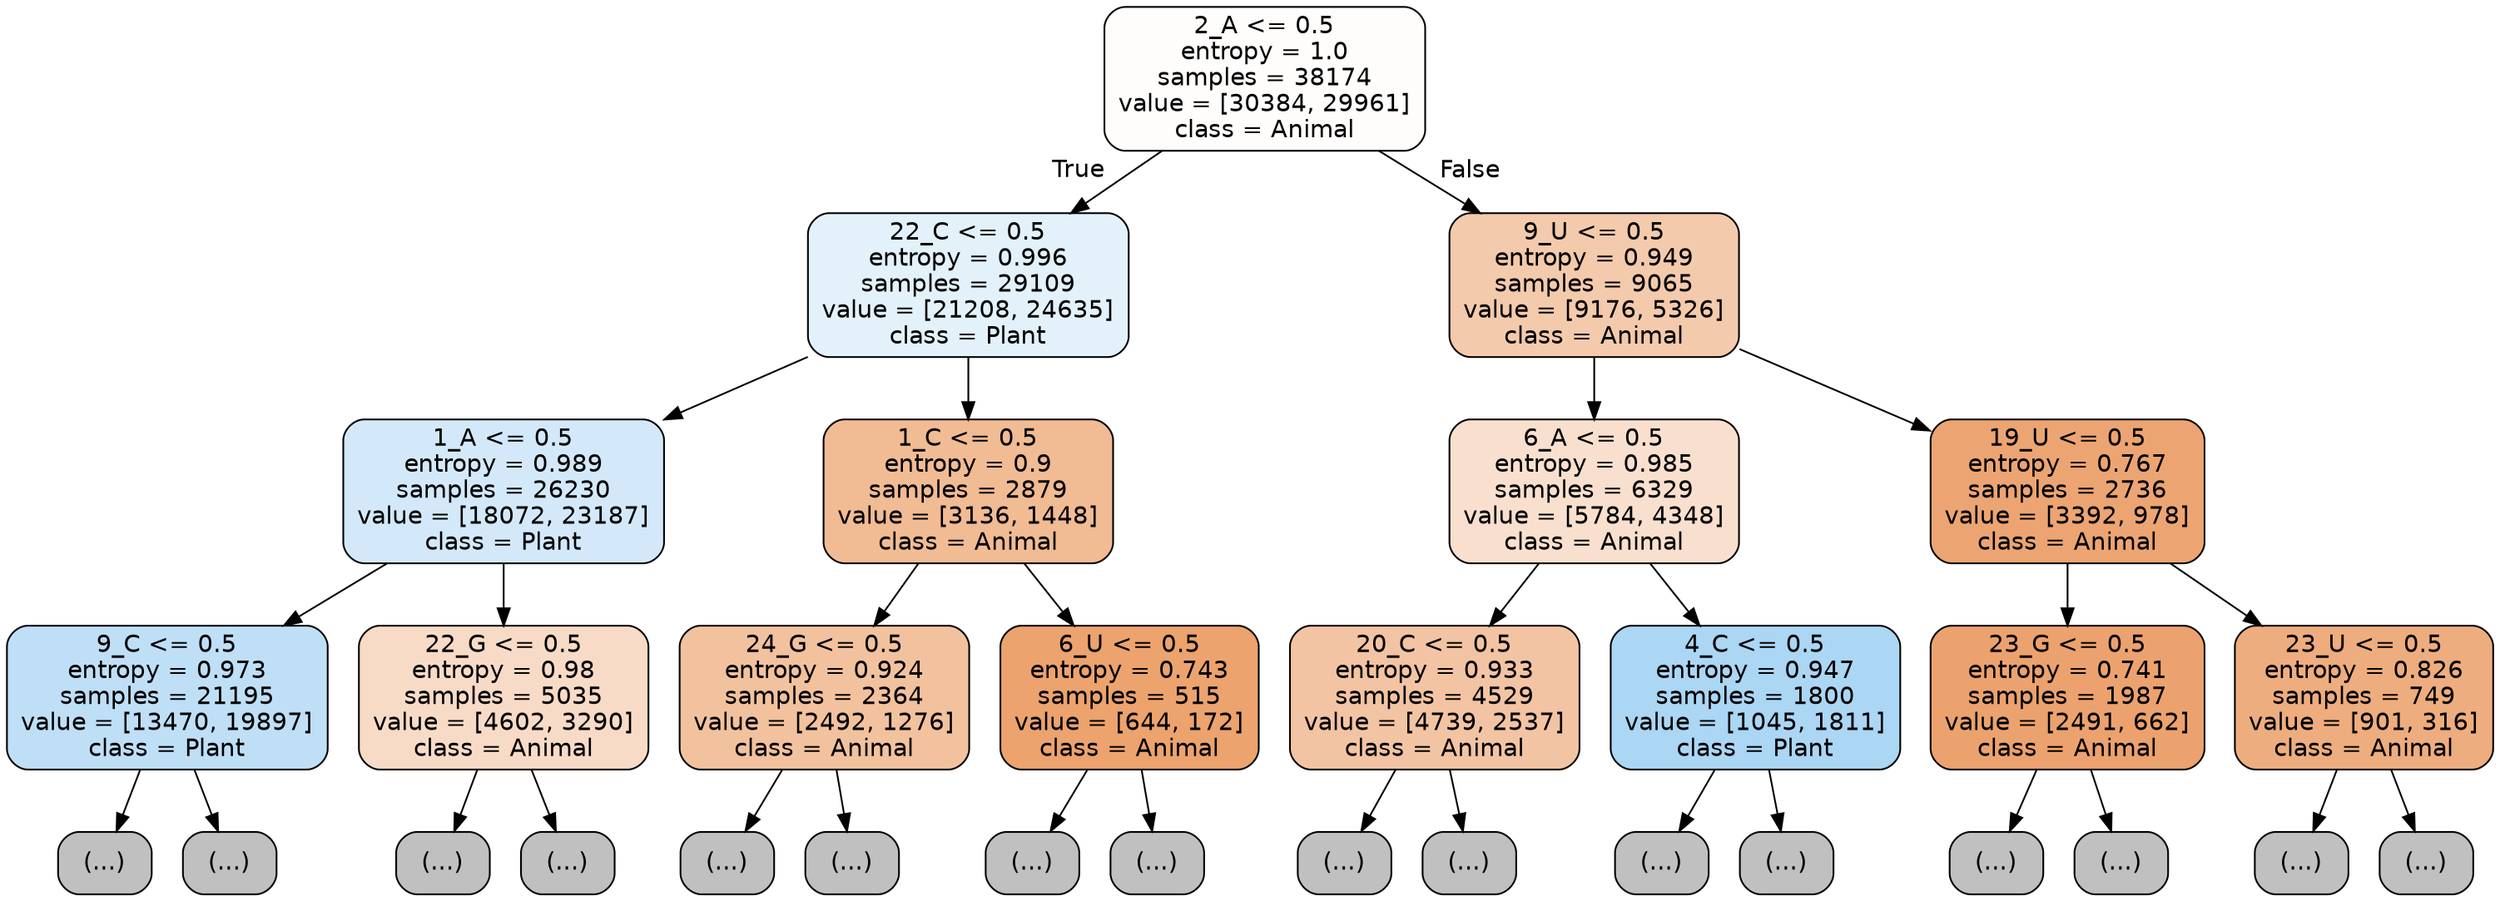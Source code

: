 digraph Tree {
node [shape=box, style="filled, rounded", color="black", fontname="helvetica"] ;
edge [fontname="helvetica"] ;
0 [label="2_A <= 0.5\nentropy = 1.0\nsamples = 38174\nvalue = [30384, 29961]\nclass = Animal", fillcolor="#fffdfc"] ;
1 [label="22_C <= 0.5\nentropy = 0.996\nsamples = 29109\nvalue = [21208, 24635]\nclass = Plant", fillcolor="#e3f1fb"] ;
0 -> 1 [labeldistance=2.5, labelangle=45, headlabel="True"] ;
2 [label="1_A <= 0.5\nentropy = 0.989\nsamples = 26230\nvalue = [18072, 23187]\nclass = Plant", fillcolor="#d3e9f9"] ;
1 -> 2 ;
3 [label="9_C <= 0.5\nentropy = 0.973\nsamples = 21195\nvalue = [13470, 19897]\nclass = Plant", fillcolor="#bfdff7"] ;
2 -> 3 ;
4 [label="(...)", fillcolor="#C0C0C0"] ;
3 -> 4 ;
6733 [label="(...)", fillcolor="#C0C0C0"] ;
3 -> 6733 ;
8696 [label="22_G <= 0.5\nentropy = 0.98\nsamples = 5035\nvalue = [4602, 3290]\nclass = Animal", fillcolor="#f8dbc7"] ;
2 -> 8696 ;
8697 [label="(...)", fillcolor="#C0C0C0"] ;
8696 -> 8697 ;
10936 [label="(...)", fillcolor="#C0C0C0"] ;
8696 -> 10936 ;
11221 [label="1_C <= 0.5\nentropy = 0.9\nsamples = 2879\nvalue = [3136, 1448]\nclass = Animal", fillcolor="#f1bb94"] ;
1 -> 11221 ;
11222 [label="24_G <= 0.5\nentropy = 0.924\nsamples = 2364\nvalue = [2492, 1276]\nclass = Animal", fillcolor="#f2c29e"] ;
11221 -> 11222 ;
11223 [label="(...)", fillcolor="#C0C0C0"] ;
11222 -> 11223 ;
12318 [label="(...)", fillcolor="#C0C0C0"] ;
11222 -> 12318 ;
12409 [label="6_U <= 0.5\nentropy = 0.743\nsamples = 515\nvalue = [644, 172]\nclass = Animal", fillcolor="#eca36e"] ;
11221 -> 12409 ;
12410 [label="(...)", fillcolor="#C0C0C0"] ;
12409 -> 12410 ;
12583 [label="(...)", fillcolor="#C0C0C0"] ;
12409 -> 12583 ;
12678 [label="9_U <= 0.5\nentropy = 0.949\nsamples = 9065\nvalue = [9176, 5326]\nclass = Animal", fillcolor="#f4caac"] ;
0 -> 12678 [labeldistance=2.5, labelangle=-45, headlabel="False"] ;
12679 [label="6_A <= 0.5\nentropy = 0.985\nsamples = 6329\nvalue = [5784, 4348]\nclass = Animal", fillcolor="#f9e0ce"] ;
12678 -> 12679 ;
12680 [label="20_C <= 0.5\nentropy = 0.933\nsamples = 4529\nvalue = [4739, 2537]\nclass = Animal", fillcolor="#f3c4a3"] ;
12679 -> 12680 ;
12681 [label="(...)", fillcolor="#C0C0C0"] ;
12680 -> 12681 ;
14406 [label="(...)", fillcolor="#C0C0C0"] ;
12680 -> 14406 ;
14923 [label="4_C <= 0.5\nentropy = 0.947\nsamples = 1800\nvalue = [1045, 1811]\nclass = Plant", fillcolor="#abd6f4"] ;
12679 -> 14923 ;
14924 [label="(...)", fillcolor="#C0C0C0"] ;
14923 -> 14924 ;
15429 [label="(...)", fillcolor="#C0C0C0"] ;
14923 -> 15429 ;
15620 [label="19_U <= 0.5\nentropy = 0.767\nsamples = 2736\nvalue = [3392, 978]\nclass = Animal", fillcolor="#eca572"] ;
12678 -> 15620 ;
15621 [label="23_G <= 0.5\nentropy = 0.741\nsamples = 1987\nvalue = [2491, 662]\nclass = Animal", fillcolor="#eca26e"] ;
15620 -> 15621 ;
15622 [label="(...)", fillcolor="#C0C0C0"] ;
15621 -> 15622 ;
16425 [label="(...)", fillcolor="#C0C0C0"] ;
15621 -> 16425 ;
16480 [label="23_U <= 0.5\nentropy = 0.826\nsamples = 749\nvalue = [901, 316]\nclass = Animal", fillcolor="#eead7e"] ;
15620 -> 16480 ;
16481 [label="(...)", fillcolor="#C0C0C0"] ;
16480 -> 16481 ;
16812 [label="(...)", fillcolor="#C0C0C0"] ;
16480 -> 16812 ;
}